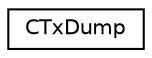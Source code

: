 digraph "Graphical Class Hierarchy"
{
  edge [fontname="Helvetica",fontsize="10",labelfontname="Helvetica",labelfontsize="10"];
  node [fontname="Helvetica",fontsize="10",shape=record];
  rankdir="LR";
  Node0 [label="CTxDump",height=0.2,width=0.4,color="black", fillcolor="white", style="filled",URL="$d5/d86/class_c_tx_dump.html"];
}
